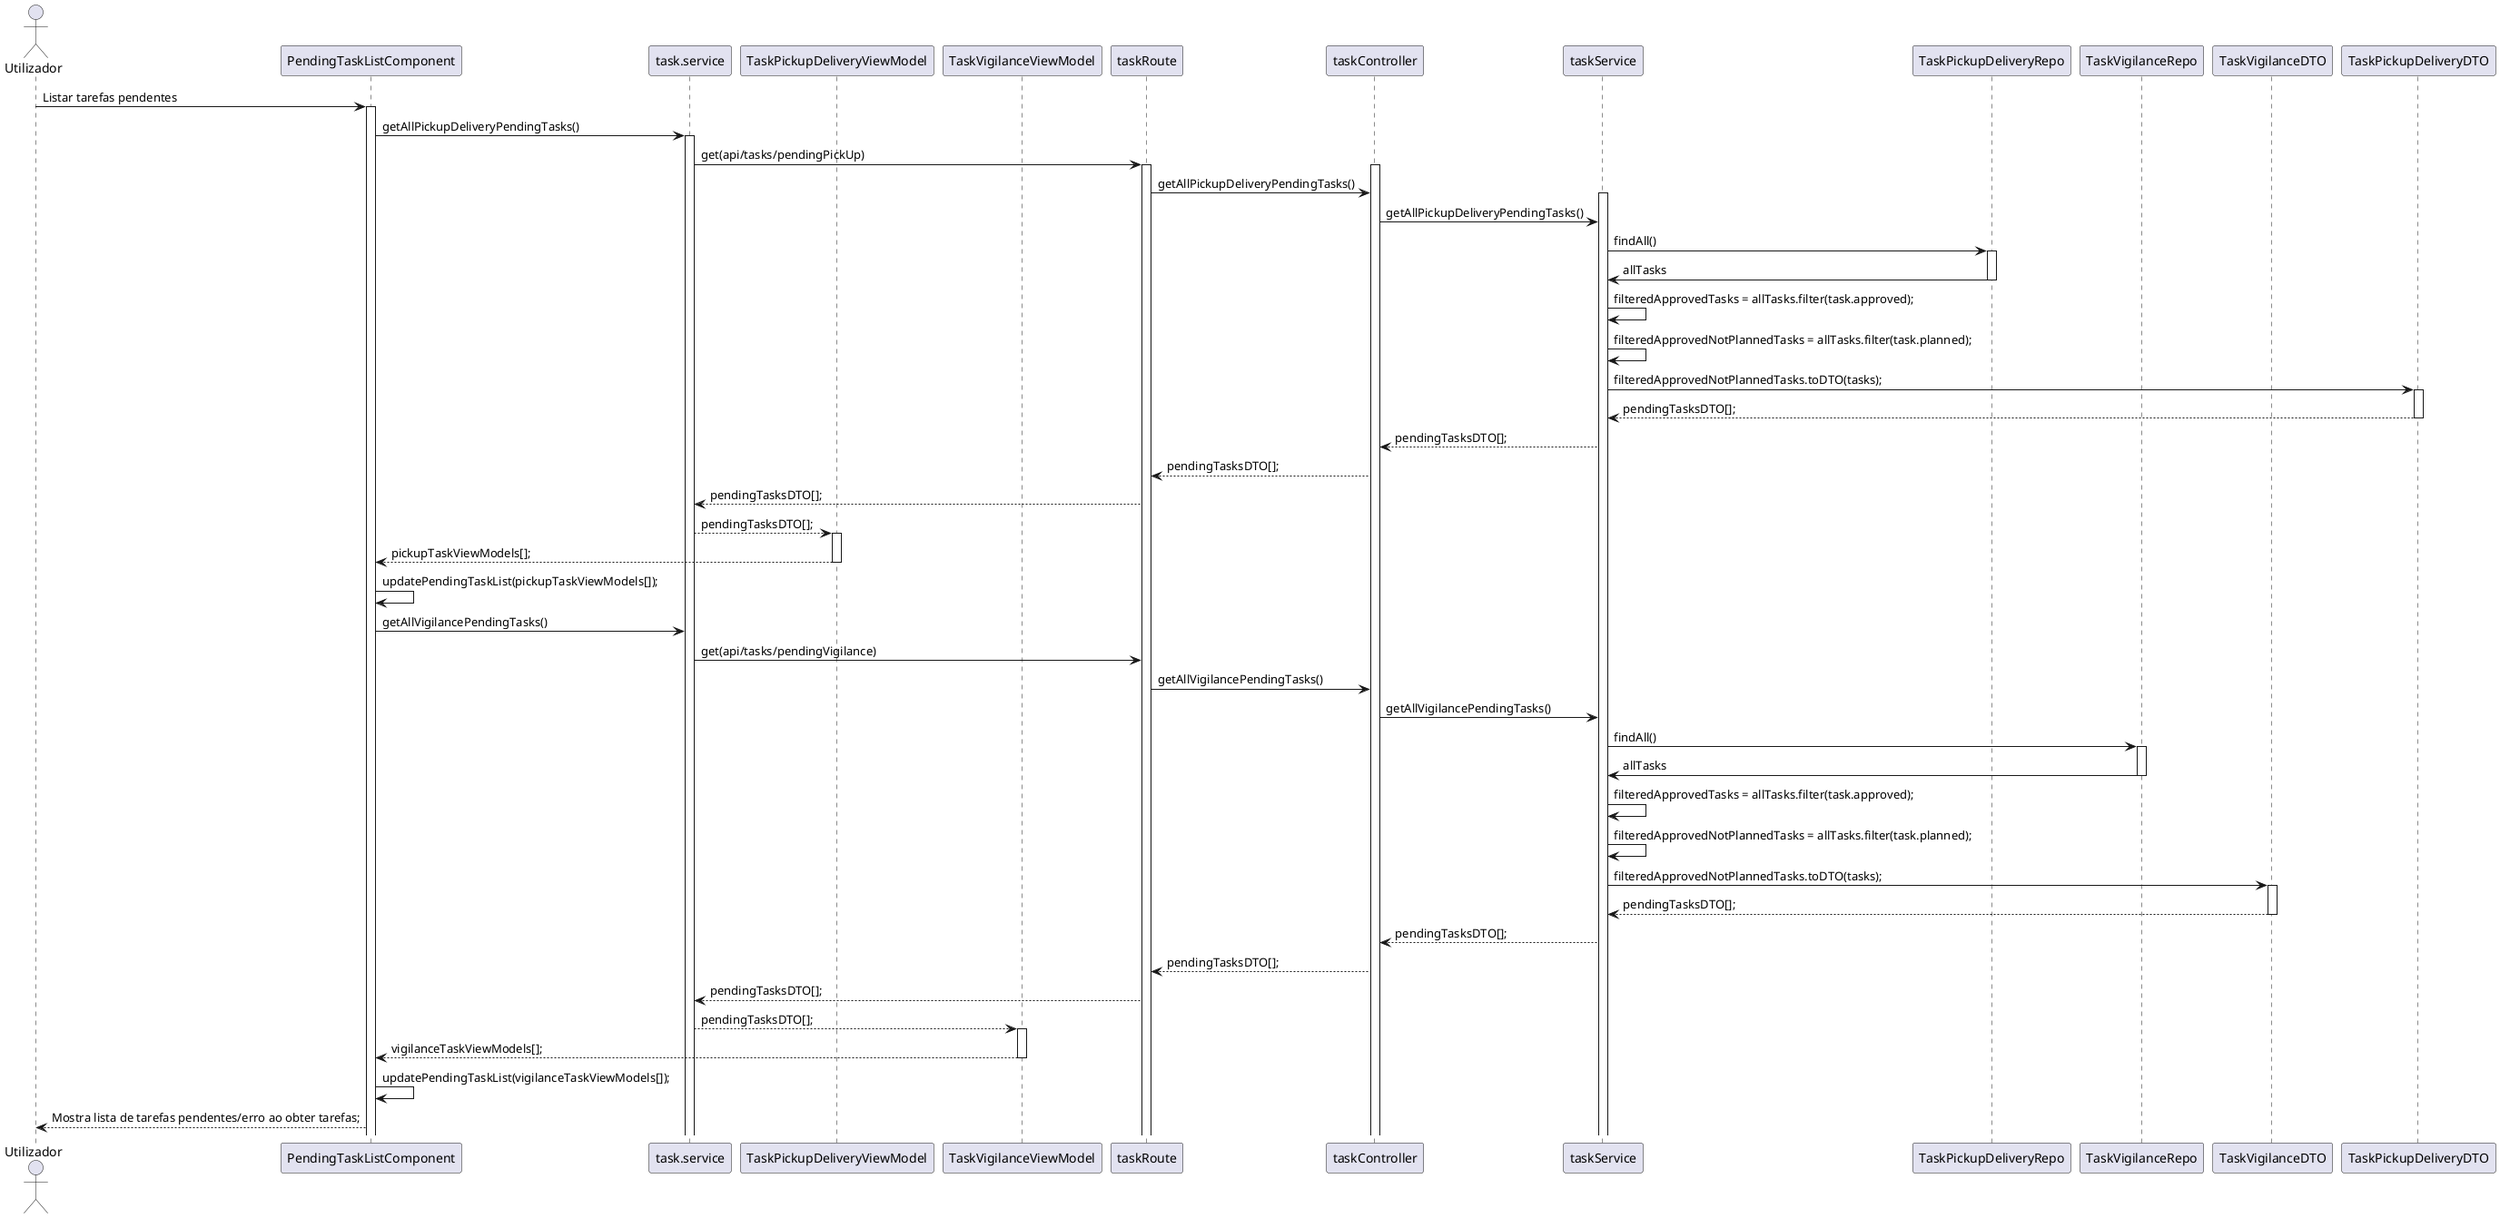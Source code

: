 @startuml US480

actor Utilizador
participant "PendingTaskListComponent" as UIComponent
participant "task.service" as UIService
participant "TaskPickupDeliveryViewModel" as PUViewModel
participant "TaskVigilanceViewModel" as VViewModel
participant "taskRoute" as Route
participant "taskController" as Controller
participant "taskService" as Service
participant "TaskPickupDeliveryRepo" as PURepo
participant "TaskVigilanceRepo" as VRepo
participant "TaskVigilanceDTO" as VDTO
participant "TaskPickupDeliveryDTO" as PUDTO

Utilizador -> UIComponent : Listar tarefas pendentes
activate UIComponent
UIComponent -> UIService :getAllPickupDeliveryPendingTasks()
activate UIService

UIService-> Route :get(api/tasks/pendingPickUp)
activate Route



activate Controller
Route -> Controller: getAllPickupDeliveryPendingTasks()



activate Service

Controller -> Service : getAllPickupDeliveryPendingTasks()

Service -> PURepo : findAll()
activate PURepo
PURepo -> Service : allTasks
deactivate PURepo

Service -> Service : filteredApprovedTasks = allTasks.filter(task.approved);
Service -> Service : filteredApprovedNotPlannedTasks = allTasks.filter(task.planned);
Service -> PUDTO :filteredApprovedNotPlannedTasks.toDTO(tasks);
activate PUDTO
PUDTO --> Service : pendingTasksDTO[];
deactivate PUDTO
Service --> Controller : pendingTasksDTO[];
Controller --> Route : pendingTasksDTO[];
Route --> UIService : pendingTasksDTO[];
UIService --> PUViewModel : pendingTasksDTO[];
activate PUViewModel
PUViewModel--> UIComponent: pickupTaskViewModels[];
deactivate PUViewModel
UIComponent -> UIComponent : updatePendingTaskList(pickupTaskViewModels[]);

UIComponent -> UIService :getAllVigilancePendingTasks()
UIService-> Route :get(api/tasks/pendingVigilance)
Route -> Controller: getAllVigilancePendingTasks()
Controller -> Service : getAllVigilancePendingTasks()

Service -> VRepo : findAll()
activate VRepo
VRepo -> Service : allTasks
deactivate VRepo

Service -> Service : filteredApprovedTasks = allTasks.filter(task.approved);
Service -> Service : filteredApprovedNotPlannedTasks = allTasks.filter(task.planned);
Service -> VDTO :filteredApprovedNotPlannedTasks.toDTO(tasks);
activate VDTO
VDTO --> Service : pendingTasksDTO[];
deactivate VDTO
Service --> Controller : pendingTasksDTO[];
Controller --> Route : pendingTasksDTO[];
Route --> UIService : pendingTasksDTO[];
UIService --> VViewModel : pendingTasksDTO[];
activate VViewModel
VViewModel--> UIComponent: vigilanceTaskViewModels[];
deactivate VViewModel
UIComponent -> UIComponent : updatePendingTaskList(vigilanceTaskViewModels[]);


UIComponent --> Utilizador : Mostra lista de tarefas pendentes/erro ao obter tarefas;


@enduml